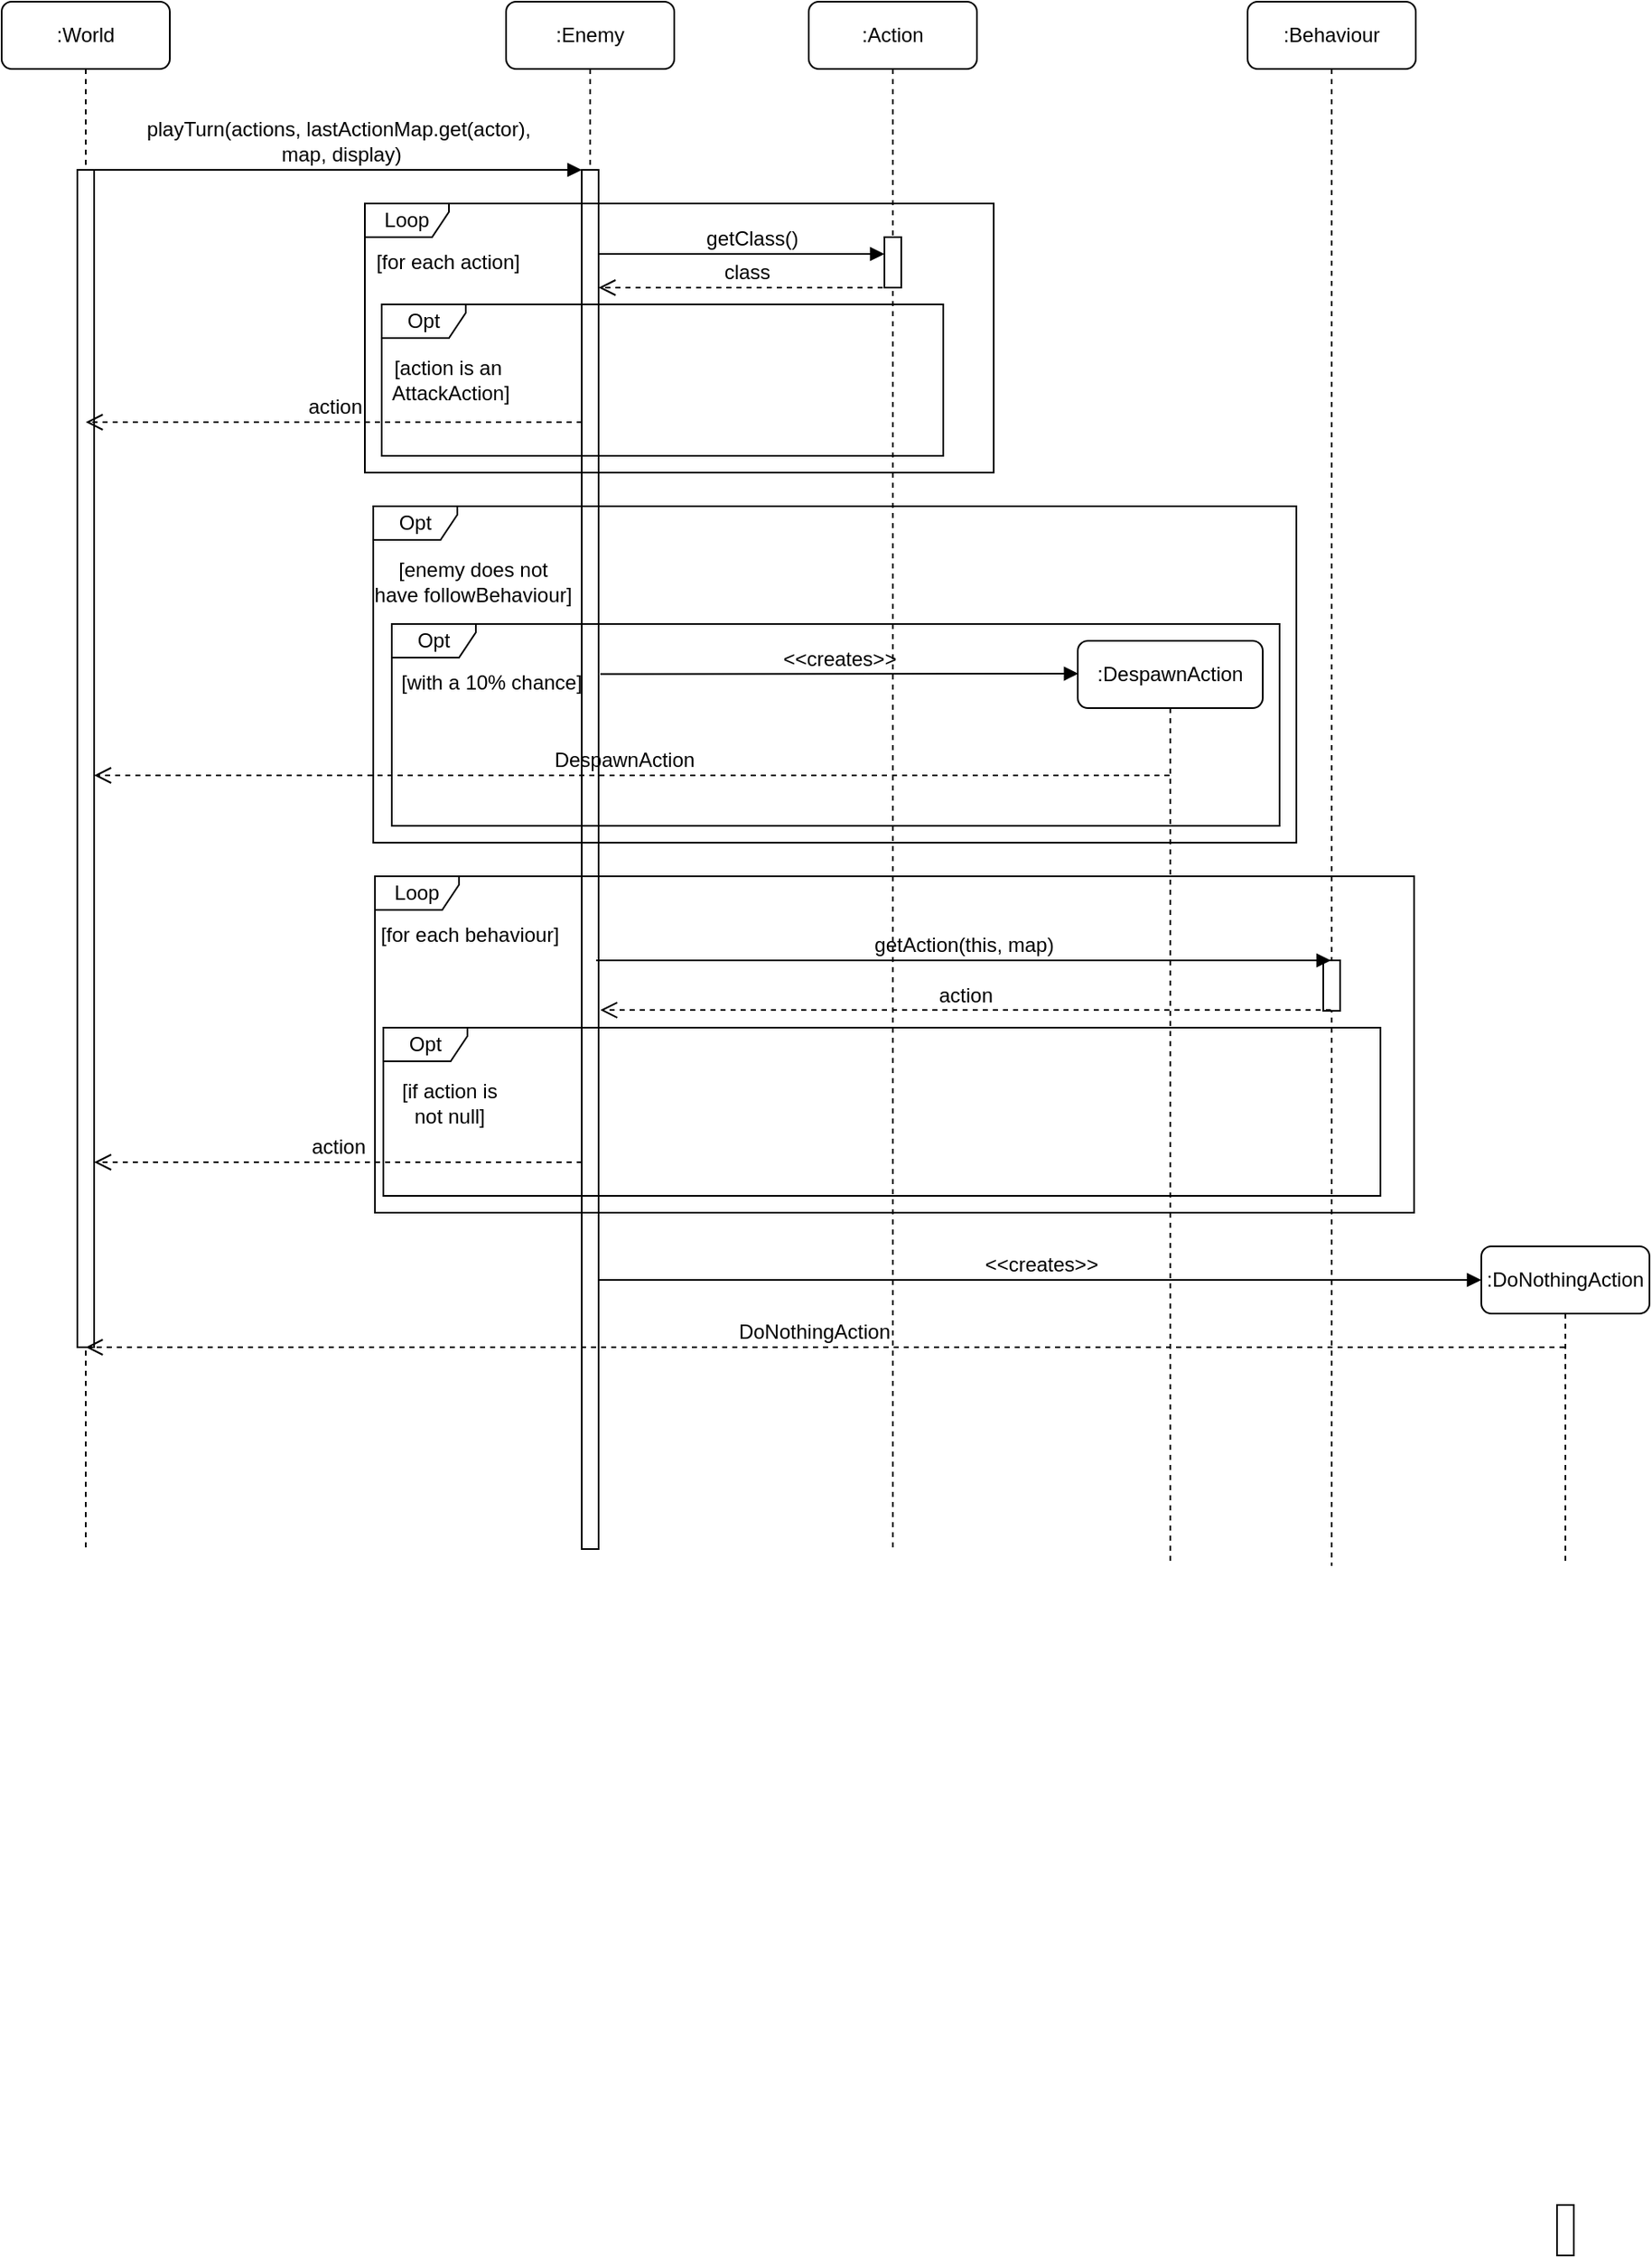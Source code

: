 <mxfile version="21.2.1" type="device">
  <diagram name="Page-1" id="13e1069c-82ec-6db2-03f1-153e76fe0fe0">
    <mxGraphModel dx="1534" dy="956" grid="1" gridSize="10" guides="1" tooltips="1" connect="1" arrows="1" fold="1" page="1" pageScale="1" pageWidth="1100" pageHeight="850" background="none" math="0" shadow="0">
      <root>
        <mxCell id="0" />
        <mxCell id="1" parent="0" />
        <mxCell id="7baba1c4bc27f4b0-2" value=":Enemy" style="shape=umlLifeline;perimeter=lifelinePerimeter;whiteSpace=wrap;html=1;container=1;collapsible=0;recursiveResize=0;outlineConnect=0;rounded=1;shadow=0;comic=0;labelBackgroundColor=none;strokeWidth=1;fontFamily=Helvetica;fontSize=12;align=center;size=40;" parent="1" vertex="1">
          <mxGeometry x="400" y="80" width="100" height="920" as="geometry" />
        </mxCell>
        <mxCell id="7baba1c4bc27f4b0-10" value="" style="html=1;points=[];perimeter=orthogonalPerimeter;rounded=0;shadow=0;comic=0;labelBackgroundColor=none;strokeWidth=1;fontFamily=Helvetica;fontSize=12;align=center;" parent="7baba1c4bc27f4b0-2" vertex="1">
          <mxGeometry x="45" y="100" width="10" height="820" as="geometry" />
        </mxCell>
        <mxCell id="7baba1c4bc27f4b0-3" value=":Action" style="shape=umlLifeline;perimeter=lifelinePerimeter;whiteSpace=wrap;html=1;container=1;collapsible=0;recursiveResize=0;outlineConnect=0;rounded=1;shadow=0;comic=0;labelBackgroundColor=none;strokeWidth=1;fontFamily=Helvetica;fontSize=12;align=center;" parent="1" vertex="1">
          <mxGeometry x="580" y="80" width="100" height="920" as="geometry" />
        </mxCell>
        <mxCell id="7baba1c4bc27f4b0-13" value="" style="html=1;points=[];perimeter=orthogonalPerimeter;rounded=0;shadow=0;comic=0;labelBackgroundColor=none;strokeWidth=1;fontFamily=Helvetica;fontSize=12;align=center;" parent="7baba1c4bc27f4b0-3" vertex="1">
          <mxGeometry x="45" y="140" width="10" height="30" as="geometry" />
        </mxCell>
        <mxCell id="7baba1c4bc27f4b0-8" value=":World" style="shape=umlLifeline;perimeter=lifelinePerimeter;whiteSpace=wrap;html=1;container=1;collapsible=0;recursiveResize=0;outlineConnect=0;rounded=1;shadow=0;comic=0;labelBackgroundColor=none;strokeWidth=1;fontFamily=Helvetica;fontSize=12;align=center;" parent="1" vertex="1">
          <mxGeometry x="100" y="80" width="100" height="920" as="geometry" />
        </mxCell>
        <mxCell id="7baba1c4bc27f4b0-9" value="" style="html=1;points=[];perimeter=orthogonalPerimeter;rounded=0;shadow=0;comic=0;labelBackgroundColor=none;strokeWidth=1;fontFamily=Helvetica;fontSize=12;align=center;" parent="7baba1c4bc27f4b0-8" vertex="1">
          <mxGeometry x="45" y="100" width="10" height="700" as="geometry" />
        </mxCell>
        <mxCell id="7baba1c4bc27f4b0-11" value="&lt;div&gt;playTurn(actions, lastActionMap.get(actor),&lt;/div&gt;&lt;div&gt;&amp;nbsp;map, display)&lt;/div&gt;" style="html=1;verticalAlign=bottom;endArrow=block;entryX=0;entryY=0;labelBackgroundColor=none;fontFamily=Helvetica;fontSize=12;edgeStyle=elbowEdgeStyle;elbow=vertical;" parent="1" source="7baba1c4bc27f4b0-9" target="7baba1c4bc27f4b0-10" edge="1">
          <mxGeometry relative="1" as="geometry">
            <mxPoint x="220" y="190" as="sourcePoint" />
            <mxPoint as="offset" />
          </mxGeometry>
        </mxCell>
        <mxCell id="DH6IuwQM_21PFYgnU8KK-4" value="Loop" style="shape=umlFrame;whiteSpace=wrap;html=1;pointerEvents=0;width=50;height=20;fontFamily=Helvetica;" vertex="1" parent="1">
          <mxGeometry x="316" y="200" width="374" height="160" as="geometry" />
        </mxCell>
        <mxCell id="DH6IuwQM_21PFYgnU8KK-5" value="[for each action]" style="text;html=1;align=center;verticalAlign=middle;resizable=0;points=[];autosize=1;strokeColor=none;fillColor=none;fontFamily=Helvetica;" vertex="1" parent="1">
          <mxGeometry x="310" y="220" width="110" height="30" as="geometry" />
        </mxCell>
        <mxCell id="DH6IuwQM_21PFYgnU8KK-7" value="Opt" style="shape=umlFrame;whiteSpace=wrap;html=1;pointerEvents=0;width=50;height=20;fontFamily=Helvetica;" vertex="1" parent="1">
          <mxGeometry x="326" y="260" width="334" height="90" as="geometry" />
        </mxCell>
        <mxCell id="DH6IuwQM_21PFYgnU8KK-8" value="&lt;div&gt;[action is an&lt;/div&gt;&lt;div&gt;&amp;nbsp;AttackAction]&lt;/div&gt;" style="text;html=1;align=center;verticalAlign=middle;resizable=0;points=[];autosize=1;strokeColor=none;fillColor=none;fontFamily=Helvetica;" vertex="1" parent="1">
          <mxGeometry x="315" y="285" width="100" height="40" as="geometry" />
        </mxCell>
        <mxCell id="DH6IuwQM_21PFYgnU8KK-9" value="getClass()" style="html=1;verticalAlign=bottom;endArrow=block;labelBackgroundColor=none;fontFamily=Helvetica;fontSize=12;rounded=0;edgeStyle=elbowEdgeStyle;elbow=vertical;" edge="1" parent="1" source="7baba1c4bc27f4b0-10" target="7baba1c4bc27f4b0-13">
          <mxGeometry x="0.067" relative="1" as="geometry">
            <mxPoint x="460" y="220" as="sourcePoint" />
            <mxPoint x="610" y="220" as="targetPoint" />
            <mxPoint as="offset" />
            <Array as="points">
              <mxPoint x="560" y="230" />
            </Array>
          </mxGeometry>
        </mxCell>
        <mxCell id="DH6IuwQM_21PFYgnU8KK-10" value="class" style="html=1;verticalAlign=bottom;endArrow=open;dashed=1;endSize=8;labelBackgroundColor=none;fontFamily=Helvetica;fontSize=12;edgeStyle=elbowEdgeStyle;elbow=vertical;" edge="1" parent="1" target="7baba1c4bc27f4b0-10">
          <mxGeometry relative="1" as="geometry">
            <mxPoint x="470" y="250" as="targetPoint" />
            <Array as="points">
              <mxPoint x="545" y="250" />
              <mxPoint x="575" y="250" />
            </Array>
            <mxPoint x="630" y="250" as="sourcePoint" />
          </mxGeometry>
        </mxCell>
        <mxCell id="DH6IuwQM_21PFYgnU8KK-11" value="action" style="html=1;verticalAlign=bottom;endArrow=open;dashed=1;endSize=8;labelBackgroundColor=none;fontFamily=Helvetica;fontSize=12;elbow=vertical;edgeStyle=elbowEdgeStyle;" edge="1" parent="1" source="7baba1c4bc27f4b0-10" target="7baba1c4bc27f4b0-8">
          <mxGeometry x="-0.001" relative="1" as="geometry">
            <mxPoint x="160" y="370" as="targetPoint" />
            <Array as="points">
              <mxPoint x="400" y="330" />
            </Array>
            <mxPoint x="440" y="330" as="sourcePoint" />
            <mxPoint as="offset" />
          </mxGeometry>
        </mxCell>
        <mxCell id="DH6IuwQM_21PFYgnU8KK-13" value="Opt" style="shape=umlFrame;whiteSpace=wrap;html=1;pointerEvents=0;width=50;height=20;fontFamily=Helvetica;" vertex="1" parent="1">
          <mxGeometry x="321" y="380" width="549" height="200" as="geometry" />
        </mxCell>
        <mxCell id="DH6IuwQM_21PFYgnU8KK-14" value="&lt;div&gt;[enemy does not &lt;br&gt;&lt;/div&gt;&lt;div&gt;have followBehaviour]&lt;/div&gt;" style="text;html=1;align=center;verticalAlign=middle;resizable=0;points=[];autosize=1;strokeColor=none;fillColor=none;fontFamily=Helvetica;" vertex="1" parent="1">
          <mxGeometry x="310" y="405" width="140" height="40" as="geometry" />
        </mxCell>
        <mxCell id="DH6IuwQM_21PFYgnU8KK-16" value="Opt" style="shape=umlFrame;whiteSpace=wrap;html=1;pointerEvents=0;width=50;height=20;fontFamily=Helvetica;" vertex="1" parent="1">
          <mxGeometry x="332" y="450" width="528" height="120" as="geometry" />
        </mxCell>
        <mxCell id="DH6IuwQM_21PFYgnU8KK-17" value="[with a 10% chance]" style="text;html=1;align=center;verticalAlign=middle;resizable=0;points=[];autosize=1;strokeColor=none;fillColor=none;fontFamily=Helvetica;" vertex="1" parent="1">
          <mxGeometry x="326" y="470" width="130" height="30" as="geometry" />
        </mxCell>
        <mxCell id="DH6IuwQM_21PFYgnU8KK-18" value=":DespawnAction" style="shape=umlLifeline;perimeter=lifelinePerimeter;whiteSpace=wrap;html=1;container=1;collapsible=0;recursiveResize=0;outlineConnect=0;rounded=1;shadow=0;comic=0;labelBackgroundColor=none;strokeWidth=1;fontFamily=Helvetica;fontSize=12;align=center;" vertex="1" parent="1">
          <mxGeometry x="740" y="460" width="110" height="550" as="geometry" />
        </mxCell>
        <mxCell id="DH6IuwQM_21PFYgnU8KK-20" value="DespawnAction" style="html=1;verticalAlign=bottom;endArrow=open;dashed=1;endSize=8;labelBackgroundColor=none;fontFamily=Helvetica;fontSize=12;elbow=vertical;" edge="1" parent="1" source="DH6IuwQM_21PFYgnU8KK-18" target="7baba1c4bc27f4b0-9">
          <mxGeometry x="0.015" relative="1" as="geometry">
            <mxPoint x="151" y="560" as="targetPoint" />
            <mxPoint x="631" y="560" as="sourcePoint" />
            <mxPoint as="offset" />
            <Array as="points">
              <mxPoint x="780" y="540" />
            </Array>
          </mxGeometry>
        </mxCell>
        <mxCell id="DH6IuwQM_21PFYgnU8KK-21" value="&amp;lt;&amp;lt;creates&amp;gt;&amp;gt;" style="html=1;verticalAlign=bottom;endArrow=block;labelBackgroundColor=none;fontFamily=Helvetica;fontSize=12;entryX=0.003;entryY=0.035;entryDx=0;entryDy=0;entryPerimeter=0;rounded=0;edgeStyle=elbowEdgeStyle;exitX=1.078;exitY=0.089;exitDx=0;exitDy=0;exitPerimeter=0;elbow=vertical;" edge="1" parent="1" target="DH6IuwQM_21PFYgnU8KK-18">
          <mxGeometry relative="1" as="geometry">
            <mxPoint x="456" y="479.8" as="sourcePoint" />
            <mxPoint x="625" y="479.8" as="targetPoint" />
            <mxPoint as="offset" />
          </mxGeometry>
        </mxCell>
        <mxCell id="DH6IuwQM_21PFYgnU8KK-24" value="Loop" style="shape=umlFrame;whiteSpace=wrap;html=1;pointerEvents=0;width=50;height=20;fontFamily=Helvetica;" vertex="1" parent="1">
          <mxGeometry x="322" y="600" width="618" height="200" as="geometry" />
        </mxCell>
        <mxCell id="DH6IuwQM_21PFYgnU8KK-25" value="[for each behaviour]" style="text;html=1;align=center;verticalAlign=middle;resizable=0;points=[];autosize=1;strokeColor=none;fillColor=none;fontFamily=Helvetica;" vertex="1" parent="1">
          <mxGeometry x="313" y="620" width="130" height="30" as="geometry" />
        </mxCell>
        <mxCell id="DH6IuwQM_21PFYgnU8KK-26" value=":Behaviour" style="shape=umlLifeline;perimeter=lifelinePerimeter;whiteSpace=wrap;html=1;container=1;collapsible=0;recursiveResize=0;outlineConnect=0;rounded=1;shadow=0;comic=0;labelBackgroundColor=none;strokeWidth=1;fontFamily=Helvetica;fontSize=12;align=center;" vertex="1" parent="1">
          <mxGeometry x="841" y="80" width="100" height="930" as="geometry" />
        </mxCell>
        <mxCell id="DH6IuwQM_21PFYgnU8KK-27" value="" style="html=1;points=[];perimeter=orthogonalPerimeter;rounded=0;shadow=0;comic=0;labelBackgroundColor=none;strokeWidth=1;fontFamily=Helvetica;fontSize=12;align=center;" vertex="1" parent="DH6IuwQM_21PFYgnU8KK-26">
          <mxGeometry x="45" y="570" width="10" height="30" as="geometry" />
        </mxCell>
        <mxCell id="DH6IuwQM_21PFYgnU8KK-28" value="getAction(this, map)" style="html=1;verticalAlign=bottom;endArrow=block;labelBackgroundColor=none;fontFamily=Helvetica;fontSize=12;rounded=0;edgeStyle=elbowEdgeStyle;exitX=1.078;exitY=0.089;exitDx=0;exitDy=0;exitPerimeter=0;elbow=vertical;" edge="1" parent="1" target="DH6IuwQM_21PFYgnU8KK-26">
          <mxGeometry relative="1" as="geometry">
            <mxPoint x="453.5" y="650" as="sourcePoint" />
            <mxPoint x="737.5" y="650.2" as="targetPoint" />
            <mxPoint as="offset" />
          </mxGeometry>
        </mxCell>
        <mxCell id="DH6IuwQM_21PFYgnU8KK-29" value="action" style="html=1;verticalAlign=bottom;endArrow=open;dashed=1;endSize=8;labelBackgroundColor=none;fontFamily=Helvetica;fontSize=12;edgeStyle=elbowEdgeStyle;elbow=vertical;" edge="1" parent="1" source="DH6IuwQM_21PFYgnU8KK-26">
          <mxGeometry relative="1" as="geometry">
            <mxPoint x="456" y="679.55" as="targetPoint" />
            <Array as="points">
              <mxPoint x="546" y="679.55" />
              <mxPoint x="576" y="679.55" />
            </Array>
            <mxPoint x="631" y="679.55" as="sourcePoint" />
          </mxGeometry>
        </mxCell>
        <mxCell id="DH6IuwQM_21PFYgnU8KK-35" value="Opt" style="shape=umlFrame;whiteSpace=wrap;html=1;pointerEvents=0;width=50;height=20;fontFamily=Helvetica;" vertex="1" parent="1">
          <mxGeometry x="327" y="690" width="593" height="100" as="geometry" />
        </mxCell>
        <mxCell id="DH6IuwQM_21PFYgnU8KK-36" value="&lt;div&gt;[if action is &lt;br&gt;&lt;/div&gt;&lt;div&gt;not null]&lt;/div&gt;" style="text;html=1;align=center;verticalAlign=middle;resizable=0;points=[];autosize=1;strokeColor=none;fillColor=none;fontFamily=Helvetica;" vertex="1" parent="1">
          <mxGeometry x="326" y="715" width="80" height="40" as="geometry" />
        </mxCell>
        <mxCell id="DH6IuwQM_21PFYgnU8KK-37" value="action" style="html=1;verticalAlign=bottom;endArrow=open;dashed=1;endSize=8;labelBackgroundColor=none;fontFamily=Helvetica;fontSize=12;elbow=vertical;edgeStyle=elbowEdgeStyle;" edge="1" parent="1" source="7baba1c4bc27f4b0-10">
          <mxGeometry x="-0.001" relative="1" as="geometry">
            <mxPoint x="155" y="770" as="targetPoint" />
            <Array as="points">
              <mxPoint x="405" y="770" />
            </Array>
            <mxPoint x="440" y="770" as="sourcePoint" />
            <mxPoint as="offset" />
          </mxGeometry>
        </mxCell>
        <mxCell id="DH6IuwQM_21PFYgnU8KK-38" value=":DoNothingAction" style="shape=umlLifeline;perimeter=lifelinePerimeter;whiteSpace=wrap;html=1;container=1;collapsible=0;recursiveResize=0;outlineConnect=0;rounded=1;shadow=0;comic=0;labelBackgroundColor=none;strokeWidth=1;fontFamily=Helvetica;fontSize=12;align=center;" vertex="1" parent="1">
          <mxGeometry x="980" y="820" width="100" height="190" as="geometry" />
        </mxCell>
        <mxCell id="DH6IuwQM_21PFYgnU8KK-39" value="" style="html=1;points=[];perimeter=orthogonalPerimeter;rounded=0;shadow=0;comic=0;labelBackgroundColor=none;strokeWidth=1;fontFamily=Helvetica;fontSize=12;align=center;" vertex="1" parent="DH6IuwQM_21PFYgnU8KK-38">
          <mxGeometry x="45" y="570" width="10" height="30" as="geometry" />
        </mxCell>
        <mxCell id="DH6IuwQM_21PFYgnU8KK-40" value="&amp;lt;&amp;lt;creates&amp;gt;&amp;gt;" style="html=1;verticalAlign=bottom;endArrow=block;labelBackgroundColor=none;fontFamily=Helvetica;fontSize=12;rounded=0;edgeStyle=elbowEdgeStyle;elbow=vertical;" edge="1" parent="1" source="7baba1c4bc27f4b0-10">
          <mxGeometry relative="1" as="geometry">
            <mxPoint x="460" y="840" as="sourcePoint" />
            <mxPoint x="980" y="840" as="targetPoint" />
            <mxPoint as="offset" />
          </mxGeometry>
        </mxCell>
        <mxCell id="DH6IuwQM_21PFYgnU8KK-42" value="DoNothingAction" style="html=1;verticalAlign=bottom;endArrow=open;dashed=1;endSize=8;labelBackgroundColor=none;fontFamily=Helvetica;fontSize=12;elbow=vertical;" edge="1" parent="1" source="DH6IuwQM_21PFYgnU8KK-38">
          <mxGeometry x="0.015" relative="1" as="geometry">
            <mxPoint x="150" y="880" as="targetPoint" />
            <mxPoint x="770" y="880" as="sourcePoint" />
            <mxPoint as="offset" />
            <Array as="points" />
          </mxGeometry>
        </mxCell>
      </root>
    </mxGraphModel>
  </diagram>
</mxfile>
